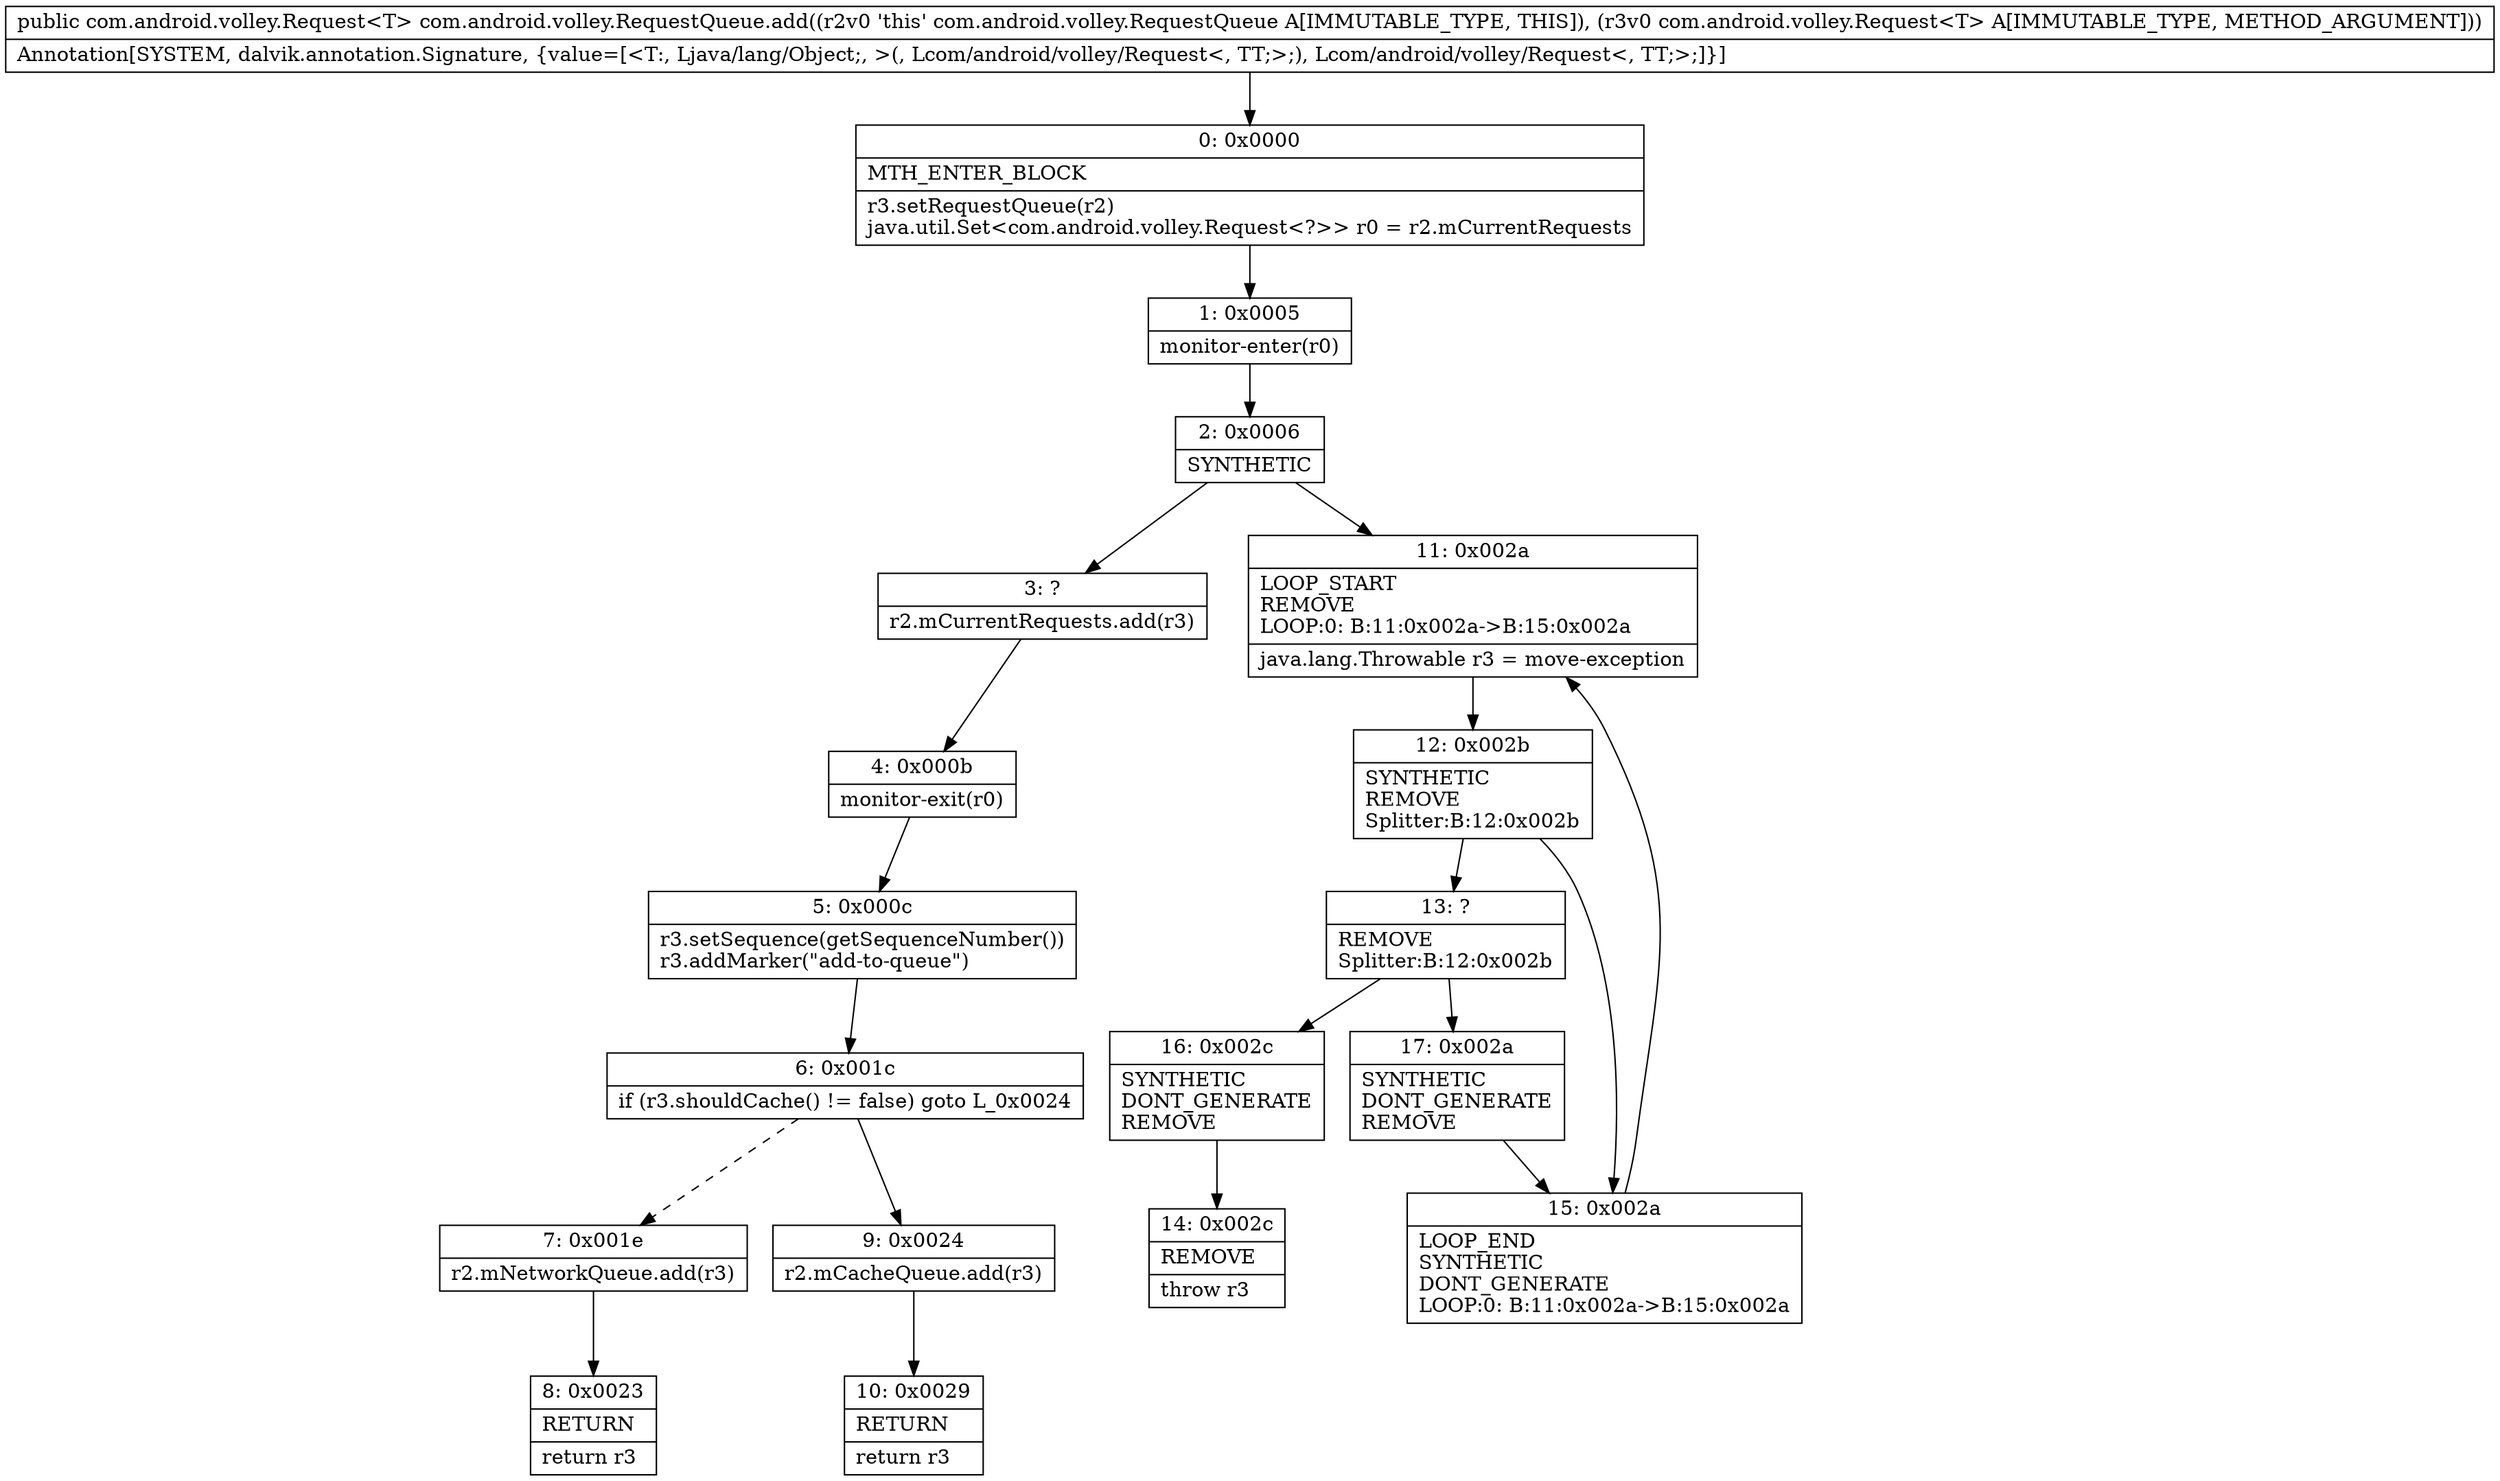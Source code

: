 digraph "CFG forcom.android.volley.RequestQueue.add(Lcom\/android\/volley\/Request;)Lcom\/android\/volley\/Request;" {
Node_0 [shape=record,label="{0\:\ 0x0000|MTH_ENTER_BLOCK\l|r3.setRequestQueue(r2)\ljava.util.Set\<com.android.volley.Request\<?\>\> r0 = r2.mCurrentRequests\l}"];
Node_1 [shape=record,label="{1\:\ 0x0005|monitor\-enter(r0)\l}"];
Node_2 [shape=record,label="{2\:\ 0x0006|SYNTHETIC\l}"];
Node_3 [shape=record,label="{3\:\ ?|r2.mCurrentRequests.add(r3)\l}"];
Node_4 [shape=record,label="{4\:\ 0x000b|monitor\-exit(r0)\l}"];
Node_5 [shape=record,label="{5\:\ 0x000c|r3.setSequence(getSequenceNumber())\lr3.addMarker(\"add\-to\-queue\")\l}"];
Node_6 [shape=record,label="{6\:\ 0x001c|if (r3.shouldCache() != false) goto L_0x0024\l}"];
Node_7 [shape=record,label="{7\:\ 0x001e|r2.mNetworkQueue.add(r3)\l}"];
Node_8 [shape=record,label="{8\:\ 0x0023|RETURN\l|return r3\l}"];
Node_9 [shape=record,label="{9\:\ 0x0024|r2.mCacheQueue.add(r3)\l}"];
Node_10 [shape=record,label="{10\:\ 0x0029|RETURN\l|return r3\l}"];
Node_11 [shape=record,label="{11\:\ 0x002a|LOOP_START\lREMOVE\lLOOP:0: B:11:0x002a\-\>B:15:0x002a\l|java.lang.Throwable r3 = move\-exception\l}"];
Node_12 [shape=record,label="{12\:\ 0x002b|SYNTHETIC\lREMOVE\lSplitter:B:12:0x002b\l}"];
Node_13 [shape=record,label="{13\:\ ?|REMOVE\lSplitter:B:12:0x002b\l}"];
Node_14 [shape=record,label="{14\:\ 0x002c|REMOVE\l|throw r3\l}"];
Node_15 [shape=record,label="{15\:\ 0x002a|LOOP_END\lSYNTHETIC\lDONT_GENERATE\lLOOP:0: B:11:0x002a\-\>B:15:0x002a\l}"];
Node_16 [shape=record,label="{16\:\ 0x002c|SYNTHETIC\lDONT_GENERATE\lREMOVE\l}"];
Node_17 [shape=record,label="{17\:\ 0x002a|SYNTHETIC\lDONT_GENERATE\lREMOVE\l}"];
MethodNode[shape=record,label="{public com.android.volley.Request\<T\> com.android.volley.RequestQueue.add((r2v0 'this' com.android.volley.RequestQueue A[IMMUTABLE_TYPE, THIS]), (r3v0 com.android.volley.Request\<T\> A[IMMUTABLE_TYPE, METHOD_ARGUMENT]))  | Annotation[SYSTEM, dalvik.annotation.Signature, \{value=[\<T:, Ljava\/lang\/Object;, \>(, Lcom\/android\/volley\/Request\<, TT;\>;), Lcom\/android\/volley\/Request\<, TT;\>;]\}]\l}"];
MethodNode -> Node_0;
Node_0 -> Node_1;
Node_1 -> Node_2;
Node_2 -> Node_3;
Node_2 -> Node_11;
Node_3 -> Node_4;
Node_4 -> Node_5;
Node_5 -> Node_6;
Node_6 -> Node_7[style=dashed];
Node_6 -> Node_9;
Node_7 -> Node_8;
Node_9 -> Node_10;
Node_11 -> Node_12;
Node_12 -> Node_13;
Node_12 -> Node_15;
Node_13 -> Node_16;
Node_13 -> Node_17;
Node_15 -> Node_11;
Node_16 -> Node_14;
Node_17 -> Node_15;
}

